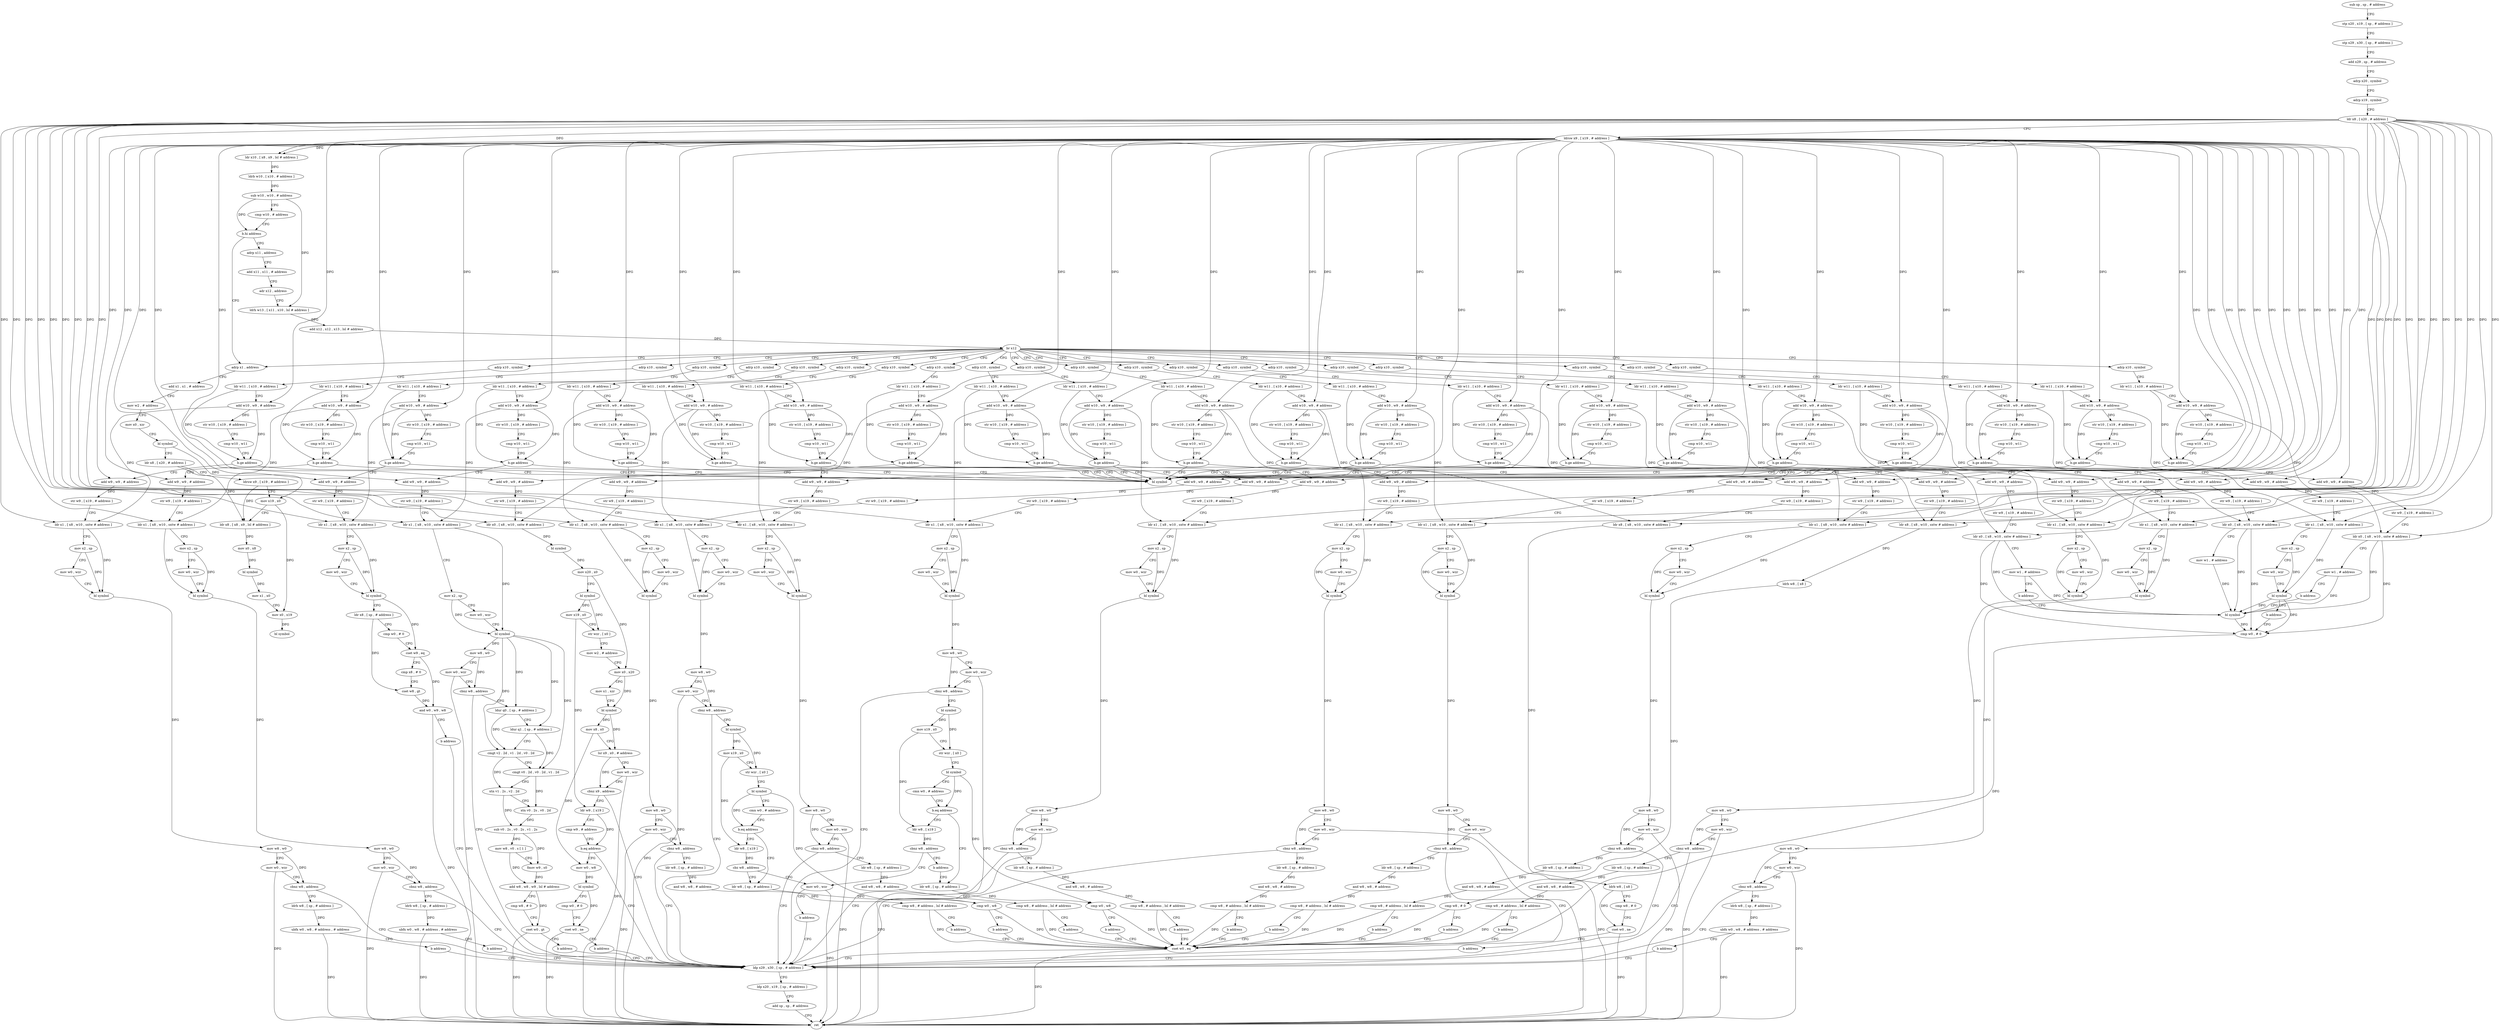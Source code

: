 digraph "func" {
"4202416" [label = "sub sp , sp , # address" ]
"4202420" [label = "stp x20 , x19 , [ sp , # address ]" ]
"4202424" [label = "stp x29 , x30 , [ sp , # address ]" ]
"4202428" [label = "add x29 , sp , # address" ]
"4202432" [label = "adrp x20 , symbol" ]
"4202436" [label = "adrp x19 , symbol" ]
"4202440" [label = "ldr x8 , [ x20 , # address ]" ]
"4202444" [label = "ldrsw x9 , [ x19 , # address ]" ]
"4202448" [label = "ldr x10 , [ x8 , x9 , lsl # address ]" ]
"4202452" [label = "ldrb w10 , [ x10 , # address ]" ]
"4202456" [label = "sub w10 , w10 , # address" ]
"4202460" [label = "cmp w10 , # address" ]
"4202464" [label = "b.hi address" ]
"4204076" [label = "adrp x1 , address" ]
"4202468" [label = "adrp x11 , address" ]
"4204080" [label = "add x1 , x1 , # address" ]
"4204084" [label = "mov w2 , # address" ]
"4204088" [label = "mov x0 , xzr" ]
"4204092" [label = "bl symbol" ]
"4204096" [label = "ldr x8 , [ x20 , # address ]" ]
"4204100" [label = "ldrsw x9 , [ x19 , # address ]" ]
"4204104" [label = "mov x19 , x0" ]
"4204108" [label = "ldr x8 , [ x8 , x9 , lsl # address ]" ]
"4204112" [label = "mov x0 , x8" ]
"4204116" [label = "bl symbol" ]
"4204120" [label = "mov x1 , x0" ]
"4204124" [label = "mov x0 , x19" ]
"4204128" [label = "bl symbol" ]
"4202472" [label = "add x11 , x11 , # address" ]
"4202476" [label = "adr x12 , address" ]
"4202480" [label = "ldrh w13 , [ x11 , x10 , lsl # address ]" ]
"4202484" [label = "add x12 , x12 , x13 , lsl # address" ]
"4202488" [label = "br x12" ]
"4202492" [label = "adrp x10 , symbol" ]
"4202568" [label = "adrp x10 , symbol" ]
"4202640" [label = "adrp x10 , symbol" ]
"4202692" [label = "adrp x10 , symbol" ]
"4202764" [label = "adrp x10 , symbol" ]
"4202860" [label = "adrp x10 , symbol" ]
"4202936" [label = "adrp x10 , symbol" ]
"4203012" [label = "adrp x10 , symbol" ]
"4203088" [label = "adrp x10 , symbol" ]
"4203164" [label = "adrp x10 , symbol" ]
"4203240" [label = "adrp x10 , symbol" ]
"4203292" [label = "adrp x10 , symbol" ]
"4203336" [label = "adrp x10 , symbol" ]
"4203432" [label = "adrp x10 , symbol" ]
"4203544" [label = "adrp x10 , symbol" ]
"4203664" [label = "adrp x10 , symbol" ]
"4203736" [label = "adrp x10 , symbol" ]
"4203780" [label = "adrp x10 , symbol" ]
"4203828" [label = "adrp x10 , symbol" ]
"4203904" [label = "adrp x10 , symbol" ]
"4203980" [label = "adrp x10 , symbol" ]
"4202496" [label = "ldr w11 , [ x10 , # address ]" ]
"4202500" [label = "add w10 , w9 , # address" ]
"4202504" [label = "str w10 , [ x19 , # address ]" ]
"4202508" [label = "cmp w10 , w11" ]
"4202512" [label = "b.ge address" ]
"4204132" [label = "bl symbol" ]
"4202516" [label = "add w9 , w9 , # address" ]
"4202572" [label = "ldr w11 , [ x10 , # address ]" ]
"4202576" [label = "add w10 , w9 , # address" ]
"4202580" [label = "str w10 , [ x19 , # address ]" ]
"4202584" [label = "cmp w10 , w11" ]
"4202588" [label = "b.ge address" ]
"4202592" [label = "add w9 , w9 , # address" ]
"4202644" [label = "ldr w11 , [ x10 , # address ]" ]
"4202648" [label = "add w10 , w9 , # address" ]
"4202652" [label = "str w10 , [ x19 , # address ]" ]
"4202656" [label = "cmp w10 , w11" ]
"4202660" [label = "b.ge address" ]
"4202664" [label = "add w9 , w9 , # address" ]
"4202696" [label = "ldr w11 , [ x10 , # address ]" ]
"4202700" [label = "add w10 , w9 , # address" ]
"4202704" [label = "str w10 , [ x19 , # address ]" ]
"4202708" [label = "cmp w10 , w11" ]
"4202712" [label = "b.ge address" ]
"4202716" [label = "add w9 , w9 , # address" ]
"4202768" [label = "ldr w11 , [ x10 , # address ]" ]
"4202772" [label = "add w10 , w9 , # address" ]
"4202776" [label = "str w10 , [ x19 , # address ]" ]
"4202780" [label = "cmp w10 , w11" ]
"4202784" [label = "b.ge address" ]
"4202788" [label = "add w9 , w9 , # address" ]
"4202864" [label = "ldr w11 , [ x10 , # address ]" ]
"4202868" [label = "add w10 , w9 , # address" ]
"4202872" [label = "str w10 , [ x19 , # address ]" ]
"4202876" [label = "cmp w10 , w11" ]
"4202880" [label = "b.ge address" ]
"4202884" [label = "add w9 , w9 , # address" ]
"4202940" [label = "ldr w11 , [ x10 , # address ]" ]
"4202944" [label = "add w10 , w9 , # address" ]
"4202948" [label = "str w10 , [ x19 , # address ]" ]
"4202952" [label = "cmp w10 , w11" ]
"4202956" [label = "b.ge address" ]
"4202960" [label = "add w9 , w9 , # address" ]
"4203016" [label = "ldr w11 , [ x10 , # address ]" ]
"4203020" [label = "add w10 , w9 , # address" ]
"4203024" [label = "str w10 , [ x19 , # address ]" ]
"4203028" [label = "cmp w10 , w11" ]
"4203032" [label = "b.ge address" ]
"4203036" [label = "add w9 , w9 , # address" ]
"4203092" [label = "ldr w11 , [ x10 , # address ]" ]
"4203096" [label = "add w10 , w9 , # address" ]
"4203100" [label = "str w10 , [ x19 , # address ]" ]
"4203104" [label = "cmp w10 , w11" ]
"4203108" [label = "b.ge address" ]
"4203112" [label = "add w9 , w9 , # address" ]
"4203168" [label = "ldr w11 , [ x10 , # address ]" ]
"4203172" [label = "add w10 , w9 , # address" ]
"4203176" [label = "str w10 , [ x19 , # address ]" ]
"4203180" [label = "cmp w10 , w11" ]
"4203184" [label = "b.ge address" ]
"4203188" [label = "add w9 , w9 , # address" ]
"4203244" [label = "ldr w11 , [ x10 , # address ]" ]
"4203248" [label = "add w10 , w9 , # address" ]
"4203252" [label = "str w10 , [ x19 , # address ]" ]
"4203256" [label = "cmp w10 , w11" ]
"4203260" [label = "b.ge address" ]
"4203264" [label = "add w9 , w9 , # address" ]
"4203296" [label = "ldr w11 , [ x10 , # address ]" ]
"4203300" [label = "add w10 , w9 , # address" ]
"4203304" [label = "str w10 , [ x19 , # address ]" ]
"4203308" [label = "cmp w10 , w11" ]
"4203312" [label = "b.ge address" ]
"4203316" [label = "add w9 , w9 , # address" ]
"4203340" [label = "ldr w11 , [ x10 , # address ]" ]
"4203344" [label = "add w10 , w9 , # address" ]
"4203348" [label = "str w10 , [ x19 , # address ]" ]
"4203352" [label = "cmp w10 , w11" ]
"4203356" [label = "b.ge address" ]
"4203360" [label = "add w9 , w9 , # address" ]
"4203436" [label = "ldr w11 , [ x10 , # address ]" ]
"4203440" [label = "add w10 , w9 , # address" ]
"4203444" [label = "str w10 , [ x19 , # address ]" ]
"4203448" [label = "cmp w10 , w11" ]
"4203452" [label = "b.ge address" ]
"4203456" [label = "add w9 , w9 , # address" ]
"4203548" [label = "ldr w11 , [ x10 , # address ]" ]
"4203552" [label = "add w10 , w9 , # address" ]
"4203556" [label = "str w10 , [ x19 , # address ]" ]
"4203560" [label = "cmp w10 , w11" ]
"4203564" [label = "b.ge address" ]
"4203568" [label = "add w9 , w9 , # address" ]
"4203668" [label = "ldr w11 , [ x10 , # address ]" ]
"4203672" [label = "add w10 , w9 , # address" ]
"4203676" [label = "str w10 , [ x19 , # address ]" ]
"4203680" [label = "cmp w10 , w11" ]
"4203684" [label = "b.ge address" ]
"4203688" [label = "add w9 , w9 , # address" ]
"4203740" [label = "ldr w11 , [ x10 , # address ]" ]
"4203744" [label = "add w10 , w9 , # address" ]
"4203748" [label = "str w10 , [ x19 , # address ]" ]
"4203752" [label = "cmp w10 , w11" ]
"4203756" [label = "b.ge address" ]
"4203760" [label = "add w9 , w9 , # address" ]
"4203784" [label = "ldr w11 , [ x10 , # address ]" ]
"4203788" [label = "add w10 , w9 , # address" ]
"4203792" [label = "str w10 , [ x19 , # address ]" ]
"4203796" [label = "cmp w10 , w11" ]
"4203800" [label = "b.ge address" ]
"4203804" [label = "add w9 , w9 , # address" ]
"4203832" [label = "ldr w11 , [ x10 , # address ]" ]
"4203836" [label = "add w10 , w9 , # address" ]
"4203840" [label = "str w10 , [ x19 , # address ]" ]
"4203844" [label = "cmp w10 , w11" ]
"4203848" [label = "b.ge address" ]
"4203852" [label = "add w9 , w9 , # address" ]
"4203908" [label = "ldr w11 , [ x10 , # address ]" ]
"4203912" [label = "add w10 , w9 , # address" ]
"4203916" [label = "str w10 , [ x19 , # address ]" ]
"4203920" [label = "cmp w10 , w11" ]
"4203924" [label = "b.ge address" ]
"4203928" [label = "add w9 , w9 , # address" ]
"4203984" [label = "ldr w11 , [ x10 , # address ]" ]
"4203988" [label = "add w10 , w9 , # address" ]
"4203992" [label = "str w10 , [ x19 , # address ]" ]
"4203996" [label = "cmp w10 , w11" ]
"4204000" [label = "b.ge address" ]
"4204004" [label = "add w9 , w9 , # address" ]
"4202520" [label = "str w9 , [ x19 , # address ]" ]
"4202524" [label = "ldr x1 , [ x8 , w10 , sxtw # address ]" ]
"4202528" [label = "mov x2 , sp" ]
"4202532" [label = "mov w0 , wzr" ]
"4202536" [label = "bl symbol" ]
"4202540" [label = "mov w8 , w0" ]
"4202544" [label = "mov w0 , wzr" ]
"4202548" [label = "cbnz w8 , address" ]
"4204032" [label = "ldp x29 , x30 , [ sp , # address ]" ]
"4202552" [label = "ldr w8 , [ sp , # address ]" ]
"4202596" [label = "str w9 , [ x19 , # address ]" ]
"4202600" [label = "ldr x1 , [ x8 , w10 , sxtw # address ]" ]
"4202604" [label = "mov x2 , sp" ]
"4202608" [label = "mov w0 , wzr" ]
"4202612" [label = "bl symbol" ]
"4202616" [label = "mov w8 , w0" ]
"4202620" [label = "mov w0 , wzr" ]
"4202624" [label = "cbnz w8 , address" ]
"4202628" [label = "ldrb w8 , [ sp , # address ]" ]
"4202668" [label = "str w9 , [ x19 , # address ]" ]
"4202672" [label = "ldr x1 , [ x8 , w10 , sxtw # address ]" ]
"4202676" [label = "mov x2 , sp" ]
"4202680" [label = "mov w0 , wzr" ]
"4202684" [label = "bl symbol" ]
"4202688" [label = "b address" ]
"4204024" [label = "cmp w0 , # 0" ]
"4202720" [label = "str w9 , [ x19 , # address ]" ]
"4202724" [label = "ldr x1 , [ x8 , w10 , sxtw # address ]" ]
"4202728" [label = "mov x2 , sp" ]
"4202732" [label = "mov w0 , wzr" ]
"4202736" [label = "bl symbol" ]
"4202740" [label = "mov w8 , w0" ]
"4202744" [label = "mov w0 , wzr" ]
"4202748" [label = "cbnz w8 , address" ]
"4202752" [label = "ldrb w8 , [ sp , # address ]" ]
"4202792" [label = "str w9 , [ x19 , # address ]" ]
"4202796" [label = "ldr x1 , [ x8 , w10 , sxtw # address ]" ]
"4202800" [label = "mov x2 , sp" ]
"4202804" [label = "mov w0 , wzr" ]
"4202808" [label = "bl symbol" ]
"4202812" [label = "mov w8 , w0" ]
"4202816" [label = "mov w0 , wzr" ]
"4202820" [label = "cbnz w8 , address" ]
"4202824" [label = "bl symbol" ]
"4202888" [label = "str w9 , [ x19 , # address ]" ]
"4202892" [label = "ldr x1 , [ x8 , w10 , sxtw # address ]" ]
"4202896" [label = "mov x2 , sp" ]
"4202900" [label = "mov w0 , wzr" ]
"4202904" [label = "bl symbol" ]
"4202908" [label = "mov w8 , w0" ]
"4202912" [label = "mov w0 , wzr" ]
"4202916" [label = "cbnz w8 , address" ]
"4202920" [label = "ldr w8 , [ sp , # address ]" ]
"4202964" [label = "str w9 , [ x19 , # address ]" ]
"4202968" [label = "ldr x1 , [ x8 , w10 , sxtw # address ]" ]
"4202972" [label = "mov x2 , sp" ]
"4202976" [label = "mov w0 , wzr" ]
"4202980" [label = "bl symbol" ]
"4202984" [label = "mov w8 , w0" ]
"4202988" [label = "mov w0 , wzr" ]
"4202992" [label = "cbnz w8 , address" ]
"4202996" [label = "ldr w8 , [ sp , # address ]" ]
"4203040" [label = "str w9 , [ x19 , # address ]" ]
"4203044" [label = "ldr x1 , [ x8 , w10 , sxtw # address ]" ]
"4203048" [label = "mov x2 , sp" ]
"4203052" [label = "mov w0 , wzr" ]
"4203056" [label = "bl symbol" ]
"4203060" [label = "mov w8 , w0" ]
"4203064" [label = "mov w0 , wzr" ]
"4203068" [label = "cbnz w8 , address" ]
"4203072" [label = "ldr w8 , [ sp , # address ]" ]
"4203116" [label = "str w9 , [ x19 , # address ]" ]
"4203120" [label = "ldr x1 , [ x8 , w10 , sxtw # address ]" ]
"4203124" [label = "mov x2 , sp" ]
"4203128" [label = "mov w0 , wzr" ]
"4203132" [label = "bl symbol" ]
"4203136" [label = "mov w8 , w0" ]
"4203140" [label = "mov w0 , wzr" ]
"4203144" [label = "cbnz w8 , address" ]
"4203148" [label = "ldr w8 , [ sp , # address ]" ]
"4203192" [label = "str w9 , [ x19 , # address ]" ]
"4203196" [label = "ldr x1 , [ x8 , w10 , sxtw # address ]" ]
"4203200" [label = "mov x2 , sp" ]
"4203204" [label = "mov w0 , wzr" ]
"4203208" [label = "bl symbol" ]
"4203212" [label = "mov w8 , w0" ]
"4203216" [label = "mov w0 , wzr" ]
"4203220" [label = "cbnz w8 , address" ]
"4203224" [label = "ldr w8 , [ sp , # address ]" ]
"4203268" [label = "str w9 , [ x19 , # address ]" ]
"4203272" [label = "ldr x8 , [ x8 , w10 , sxtw # address ]" ]
"4203276" [label = "ldrb w8 , [ x8 ]" ]
"4203280" [label = "cmp w8 , # 0" ]
"4203284" [label = "cset w0 , ne" ]
"4203288" [label = "b address" ]
"4203320" [label = "str w9 , [ x19 , # address ]" ]
"4203324" [label = "ldr x0 , [ x8 , w10 , sxtw # address ]" ]
"4203328" [label = "mov w1 , # address" ]
"4203332" [label = "b address" ]
"4204020" [label = "bl symbol" ]
"4203364" [label = "str w9 , [ x19 , # address ]" ]
"4203368" [label = "ldr x1 , [ x8 , w10 , sxtw # address ]" ]
"4203372" [label = "mov x2 , sp" ]
"4203376" [label = "mov w0 , wzr" ]
"4203380" [label = "bl symbol" ]
"4203384" [label = "mov w8 , w0" ]
"4203388" [label = "mov w0 , wzr" ]
"4203392" [label = "cbnz w8 , address" ]
"4203396" [label = "bl symbol" ]
"4203460" [label = "str w9 , [ x19 , # address ]" ]
"4203464" [label = "ldr x1 , [ x8 , w10 , sxtw # address ]" ]
"4203468" [label = "mov x2 , sp" ]
"4203472" [label = "mov w0 , wzr" ]
"4203476" [label = "bl symbol" ]
"4203480" [label = "mov w8 , w0" ]
"4203484" [label = "mov w0 , wzr" ]
"4203488" [label = "cbnz w8 , address" ]
"4203492" [label = "ldur q0 , [ sp , # address ]" ]
"4203572" [label = "str w9 , [ x19 , # address ]" ]
"4203576" [label = "ldr x0 , [ x8 , w10 , sxtw # address ]" ]
"4203580" [label = "bl symbol" ]
"4203584" [label = "mov x20 , x0" ]
"4203588" [label = "bl symbol" ]
"4203592" [label = "mov x19 , x0" ]
"4203596" [label = "str wzr , [ x0 ]" ]
"4203600" [label = "mov w2 , # address" ]
"4203604" [label = "mov x0 , x20" ]
"4203608" [label = "mov x1 , xzr" ]
"4203612" [label = "bl symbol" ]
"4203616" [label = "mov x8 , x0" ]
"4203620" [label = "lsr x9 , x0 , # address" ]
"4203624" [label = "mov w0 , wzr" ]
"4203628" [label = "cbnz x9 , address" ]
"4203632" [label = "ldr w9 , [ x19 ]" ]
"4203692" [label = "str w9 , [ x19 , # address ]" ]
"4203696" [label = "ldr x1 , [ x8 , w10 , sxtw # address ]" ]
"4203700" [label = "mov x2 , sp" ]
"4203704" [label = "mov w0 , wzr" ]
"4203708" [label = "bl symbol" ]
"4203712" [label = "mov w8 , w0" ]
"4203716" [label = "mov w0 , wzr" ]
"4203720" [label = "cbnz w8 , address" ]
"4203724" [label = "ldrb w8 , [ sp , # address ]" ]
"4203764" [label = "str w9 , [ x19 , # address ]" ]
"4203768" [label = "ldr x0 , [ x8 , w10 , sxtw # address ]" ]
"4203772" [label = "mov w1 , # address" ]
"4203776" [label = "b address" ]
"4203808" [label = "str w9 , [ x19 , # address ]" ]
"4203812" [label = "ldr x8 , [ x8 , w10 , sxtw # address ]" ]
"4203816" [label = "ldrb w8 , [ x8 ]" ]
"4203820" [label = "cmp w8 , # 0" ]
"4203824" [label = "b address" ]
"4204028" [label = "cset w0 , eq" ]
"4203856" [label = "str w9 , [ x19 , # address ]" ]
"4203860" [label = "ldr x1 , [ x8 , w10 , sxtw # address ]" ]
"4203864" [label = "mov x2 , sp" ]
"4203868" [label = "mov w0 , wzr" ]
"4203872" [label = "bl symbol" ]
"4203876" [label = "mov w8 , w0" ]
"4203880" [label = "mov w0 , wzr" ]
"4203884" [label = "cbnz w8 , address" ]
"4203888" [label = "ldr w8 , [ sp , # address ]" ]
"4203932" [label = "str w9 , [ x19 , # address ]" ]
"4203936" [label = "ldr x1 , [ x8 , w10 , sxtw # address ]" ]
"4203940" [label = "mov x2 , sp" ]
"4203944" [label = "mov w0 , wzr" ]
"4203948" [label = "bl symbol" ]
"4203952" [label = "ldr x8 , [ sp , # address ]" ]
"4203956" [label = "cmp w0 , # 0" ]
"4203960" [label = "cset w9 , eq" ]
"4203964" [label = "cmp x8 , # 0" ]
"4203968" [label = "cset w8 , gt" ]
"4203972" [label = "and w0 , w9 , w8" ]
"4203976" [label = "b address" ]
"4204008" [label = "str w9 , [ x19 , # address ]" ]
"4204012" [label = "ldr x0 , [ x8 , w10 , sxtw # address ]" ]
"4204016" [label = "mov w1 , # address" ]
"4204036" [label = "ldp x20 , x19 , [ sp , # address ]" ]
"4204040" [label = "add sp , sp , # address" ]
"4204044" [label = "ret" ]
"4202556" [label = "and w8 , w8 , # address" ]
"4202560" [label = "cmp w8 , # address , lsl # address" ]
"4202564" [label = "b address" ]
"4202632" [label = "ubfx w0 , w8 , # address , # address" ]
"4202636" [label = "b address" ]
"4202756" [label = "ubfx w0 , w8 , # address , # address" ]
"4202760" [label = "b address" ]
"4202828" [label = "mov x19 , x0" ]
"4202832" [label = "str wzr , [ x0 ]" ]
"4202836" [label = "bl symbol" ]
"4202840" [label = "cmn w0 , # address" ]
"4202844" [label = "b.eq address" ]
"4204048" [label = "ldr w8 , [ x19 ]" ]
"4202848" [label = "ldr w8 , [ sp , # address ]" ]
"4202924" [label = "and w8 , w8 , # address" ]
"4202928" [label = "cmp w8 , # address , lsl # address" ]
"4202932" [label = "b address" ]
"4203000" [label = "and w8 , w8 , # address" ]
"4203004" [label = "cmp w8 , # address , lsl # address" ]
"4203008" [label = "b address" ]
"4203076" [label = "and w8 , w8 , # address" ]
"4203080" [label = "cmp w8 , # address , lsl # address" ]
"4203084" [label = "b address" ]
"4203152" [label = "and w8 , w8 , # address" ]
"4203156" [label = "cmp w8 , # address , lsl # address" ]
"4203160" [label = "b address" ]
"4203228" [label = "and w8 , w8 , # address" ]
"4203232" [label = "cmp w8 , # address , lsl # address" ]
"4203236" [label = "b address" ]
"4203400" [label = "mov x19 , x0" ]
"4203404" [label = "str wzr , [ x0 ]" ]
"4203408" [label = "bl symbol" ]
"4203412" [label = "cmn w0 , # address" ]
"4203416" [label = "b.eq address" ]
"4204060" [label = "ldr w8 , [ x19 ]" ]
"4203420" [label = "ldr w8 , [ sp , # address ]" ]
"4203496" [label = "ldur q1 , [ sp , # address ]" ]
"4203500" [label = "cmgt v2 . 2d , v1 . 2d , v0 . 2d" ]
"4203504" [label = "cmgt v0 . 2d , v0 . 2d , v1 . 2d" ]
"4203508" [label = "xtn v1 . 2s , v2 . 2d" ]
"4203512" [label = "xtn v0 . 2s , v0 . 2d" ]
"4203516" [label = "sub v0 . 2s , v0 . 2s , v1 . 2s" ]
"4203520" [label = "mov w8 , v0 . s [ 1 ]" ]
"4203524" [label = "fmov w9 , s0" ]
"4203528" [label = "add w8 , w8 , w9 , lsl # address" ]
"4203532" [label = "cmp w8 , # 0" ]
"4203536" [label = "cset w0 , gt" ]
"4203540" [label = "b address" ]
"4203636" [label = "cmp w9 , # address" ]
"4203640" [label = "b.eq address" ]
"4203644" [label = "mov w0 , w8" ]
"4203728" [label = "ubfx w0 , w8 , # address , # address" ]
"4203732" [label = "b address" ]
"4203892" [label = "and w8 , w8 , # address" ]
"4203896" [label = "cmp w8 , # address , lsl # address" ]
"4203900" [label = "b address" ]
"4204052" [label = "cbnz w8 , address" ]
"4204068" [label = "mov w0 , wzr" ]
"4204056" [label = "b address" ]
"4202852" [label = "cmp w0 , w8" ]
"4202856" [label = "b address" ]
"4204064" [label = "cbz w8 , address" ]
"4203424" [label = "cmp w0 , w8" ]
"4203428" [label = "b address" ]
"4203648" [label = "bl symbol" ]
"4203652" [label = "cmp w0 , # 0" ]
"4203656" [label = "cset w0 , ne" ]
"4203660" [label = "b address" ]
"4204072" [label = "b address" ]
"4202416" -> "4202420" [ label = "CFG" ]
"4202420" -> "4202424" [ label = "CFG" ]
"4202424" -> "4202428" [ label = "CFG" ]
"4202428" -> "4202432" [ label = "CFG" ]
"4202432" -> "4202436" [ label = "CFG" ]
"4202436" -> "4202440" [ label = "CFG" ]
"4202440" -> "4202444" [ label = "CFG" ]
"4202440" -> "4202448" [ label = "DFG" ]
"4202440" -> "4202524" [ label = "DFG" ]
"4202440" -> "4202600" [ label = "DFG" ]
"4202440" -> "4202672" [ label = "DFG" ]
"4202440" -> "4202724" [ label = "DFG" ]
"4202440" -> "4202796" [ label = "DFG" ]
"4202440" -> "4202892" [ label = "DFG" ]
"4202440" -> "4202968" [ label = "DFG" ]
"4202440" -> "4203044" [ label = "DFG" ]
"4202440" -> "4203120" [ label = "DFG" ]
"4202440" -> "4203196" [ label = "DFG" ]
"4202440" -> "4203272" [ label = "DFG" ]
"4202440" -> "4203324" [ label = "DFG" ]
"4202440" -> "4203368" [ label = "DFG" ]
"4202440" -> "4203464" [ label = "DFG" ]
"4202440" -> "4203576" [ label = "DFG" ]
"4202440" -> "4203696" [ label = "DFG" ]
"4202440" -> "4203768" [ label = "DFG" ]
"4202440" -> "4203812" [ label = "DFG" ]
"4202440" -> "4203860" [ label = "DFG" ]
"4202440" -> "4203936" [ label = "DFG" ]
"4202440" -> "4204012" [ label = "DFG" ]
"4202444" -> "4202448" [ label = "DFG" ]
"4202444" -> "4202500" [ label = "DFG" ]
"4202444" -> "4202576" [ label = "DFG" ]
"4202444" -> "4202648" [ label = "DFG" ]
"4202444" -> "4202700" [ label = "DFG" ]
"4202444" -> "4202772" [ label = "DFG" ]
"4202444" -> "4202868" [ label = "DFG" ]
"4202444" -> "4202944" [ label = "DFG" ]
"4202444" -> "4203020" [ label = "DFG" ]
"4202444" -> "4203096" [ label = "DFG" ]
"4202444" -> "4203172" [ label = "DFG" ]
"4202444" -> "4203248" [ label = "DFG" ]
"4202444" -> "4203300" [ label = "DFG" ]
"4202444" -> "4203344" [ label = "DFG" ]
"4202444" -> "4203440" [ label = "DFG" ]
"4202444" -> "4203552" [ label = "DFG" ]
"4202444" -> "4203672" [ label = "DFG" ]
"4202444" -> "4203744" [ label = "DFG" ]
"4202444" -> "4203788" [ label = "DFG" ]
"4202444" -> "4203836" [ label = "DFG" ]
"4202444" -> "4203912" [ label = "DFG" ]
"4202444" -> "4203988" [ label = "DFG" ]
"4202444" -> "4202516" [ label = "DFG" ]
"4202444" -> "4202592" [ label = "DFG" ]
"4202444" -> "4202664" [ label = "DFG" ]
"4202444" -> "4202716" [ label = "DFG" ]
"4202444" -> "4202788" [ label = "DFG" ]
"4202444" -> "4202884" [ label = "DFG" ]
"4202444" -> "4202960" [ label = "DFG" ]
"4202444" -> "4203036" [ label = "DFG" ]
"4202444" -> "4203112" [ label = "DFG" ]
"4202444" -> "4203188" [ label = "DFG" ]
"4202444" -> "4203264" [ label = "DFG" ]
"4202444" -> "4203316" [ label = "DFG" ]
"4202444" -> "4203360" [ label = "DFG" ]
"4202444" -> "4203456" [ label = "DFG" ]
"4202444" -> "4203568" [ label = "DFG" ]
"4202444" -> "4203688" [ label = "DFG" ]
"4202444" -> "4203760" [ label = "DFG" ]
"4202444" -> "4203804" [ label = "DFG" ]
"4202444" -> "4203852" [ label = "DFG" ]
"4202444" -> "4203928" [ label = "DFG" ]
"4202444" -> "4204004" [ label = "DFG" ]
"4202448" -> "4202452" [ label = "DFG" ]
"4202452" -> "4202456" [ label = "DFG" ]
"4202456" -> "4202460" [ label = "CFG" ]
"4202456" -> "4202464" [ label = "DFG" ]
"4202456" -> "4202480" [ label = "DFG" ]
"4202460" -> "4202464" [ label = "CFG" ]
"4202464" -> "4204076" [ label = "CFG" ]
"4202464" -> "4202468" [ label = "CFG" ]
"4204076" -> "4204080" [ label = "CFG" ]
"4202468" -> "4202472" [ label = "CFG" ]
"4204080" -> "4204084" [ label = "CFG" ]
"4204084" -> "4204088" [ label = "CFG" ]
"4204088" -> "4204092" [ label = "CFG" ]
"4204092" -> "4204096" [ label = "CFG" ]
"4204092" -> "4204104" [ label = "DFG" ]
"4204096" -> "4204100" [ label = "CFG" ]
"4204096" -> "4204108" [ label = "DFG" ]
"4204100" -> "4204104" [ label = "CFG" ]
"4204100" -> "4204108" [ label = "DFG" ]
"4204104" -> "4204108" [ label = "CFG" ]
"4204104" -> "4204124" [ label = "DFG" ]
"4204108" -> "4204112" [ label = "DFG" ]
"4204112" -> "4204116" [ label = "DFG" ]
"4204116" -> "4204120" [ label = "DFG" ]
"4204120" -> "4204124" [ label = "CFG" ]
"4204124" -> "4204128" [ label = "DFG" ]
"4202472" -> "4202476" [ label = "CFG" ]
"4202476" -> "4202480" [ label = "CFG" ]
"4202480" -> "4202484" [ label = "DFG" ]
"4202484" -> "4202488" [ label = "DFG" ]
"4202488" -> "4202492" [ label = "CFG" ]
"4202488" -> "4202568" [ label = "CFG" ]
"4202488" -> "4202640" [ label = "CFG" ]
"4202488" -> "4202692" [ label = "CFG" ]
"4202488" -> "4202764" [ label = "CFG" ]
"4202488" -> "4202860" [ label = "CFG" ]
"4202488" -> "4202936" [ label = "CFG" ]
"4202488" -> "4203012" [ label = "CFG" ]
"4202488" -> "4203088" [ label = "CFG" ]
"4202488" -> "4203164" [ label = "CFG" ]
"4202488" -> "4203240" [ label = "CFG" ]
"4202488" -> "4203292" [ label = "CFG" ]
"4202488" -> "4203336" [ label = "CFG" ]
"4202488" -> "4203432" [ label = "CFG" ]
"4202488" -> "4203544" [ label = "CFG" ]
"4202488" -> "4203664" [ label = "CFG" ]
"4202488" -> "4203736" [ label = "CFG" ]
"4202488" -> "4203780" [ label = "CFG" ]
"4202488" -> "4203828" [ label = "CFG" ]
"4202488" -> "4203904" [ label = "CFG" ]
"4202488" -> "4203980" [ label = "CFG" ]
"4202488" -> "4204076" [ label = "CFG" ]
"4202492" -> "4202496" [ label = "CFG" ]
"4202568" -> "4202572" [ label = "CFG" ]
"4202640" -> "4202644" [ label = "CFG" ]
"4202692" -> "4202696" [ label = "CFG" ]
"4202764" -> "4202768" [ label = "CFG" ]
"4202860" -> "4202864" [ label = "CFG" ]
"4202936" -> "4202940" [ label = "CFG" ]
"4203012" -> "4203016" [ label = "CFG" ]
"4203088" -> "4203092" [ label = "CFG" ]
"4203164" -> "4203168" [ label = "CFG" ]
"4203240" -> "4203244" [ label = "CFG" ]
"4203292" -> "4203296" [ label = "CFG" ]
"4203336" -> "4203340" [ label = "CFG" ]
"4203432" -> "4203436" [ label = "CFG" ]
"4203544" -> "4203548" [ label = "CFG" ]
"4203664" -> "4203668" [ label = "CFG" ]
"4203736" -> "4203740" [ label = "CFG" ]
"4203780" -> "4203784" [ label = "CFG" ]
"4203828" -> "4203832" [ label = "CFG" ]
"4203904" -> "4203908" [ label = "CFG" ]
"4203980" -> "4203984" [ label = "CFG" ]
"4202496" -> "4202500" [ label = "CFG" ]
"4202496" -> "4202512" [ label = "DFG" ]
"4202500" -> "4202504" [ label = "DFG" ]
"4202500" -> "4202512" [ label = "DFG" ]
"4202500" -> "4202524" [ label = "DFG" ]
"4202504" -> "4202508" [ label = "CFG" ]
"4202508" -> "4202512" [ label = "CFG" ]
"4202512" -> "4204132" [ label = "CFG" ]
"4202512" -> "4202516" [ label = "CFG" ]
"4202516" -> "4202520" [ label = "DFG" ]
"4202572" -> "4202576" [ label = "CFG" ]
"4202572" -> "4202588" [ label = "DFG" ]
"4202576" -> "4202580" [ label = "DFG" ]
"4202576" -> "4202588" [ label = "DFG" ]
"4202576" -> "4202600" [ label = "DFG" ]
"4202580" -> "4202584" [ label = "CFG" ]
"4202584" -> "4202588" [ label = "CFG" ]
"4202588" -> "4204132" [ label = "CFG" ]
"4202588" -> "4202592" [ label = "CFG" ]
"4202592" -> "4202596" [ label = "DFG" ]
"4202644" -> "4202648" [ label = "CFG" ]
"4202644" -> "4202660" [ label = "DFG" ]
"4202648" -> "4202652" [ label = "DFG" ]
"4202648" -> "4202660" [ label = "DFG" ]
"4202648" -> "4202672" [ label = "DFG" ]
"4202652" -> "4202656" [ label = "CFG" ]
"4202656" -> "4202660" [ label = "CFG" ]
"4202660" -> "4204132" [ label = "CFG" ]
"4202660" -> "4202664" [ label = "CFG" ]
"4202664" -> "4202668" [ label = "DFG" ]
"4202696" -> "4202700" [ label = "CFG" ]
"4202696" -> "4202712" [ label = "DFG" ]
"4202700" -> "4202704" [ label = "DFG" ]
"4202700" -> "4202712" [ label = "DFG" ]
"4202700" -> "4202724" [ label = "DFG" ]
"4202704" -> "4202708" [ label = "CFG" ]
"4202708" -> "4202712" [ label = "CFG" ]
"4202712" -> "4204132" [ label = "CFG" ]
"4202712" -> "4202716" [ label = "CFG" ]
"4202716" -> "4202720" [ label = "DFG" ]
"4202768" -> "4202772" [ label = "CFG" ]
"4202768" -> "4202784" [ label = "DFG" ]
"4202772" -> "4202776" [ label = "DFG" ]
"4202772" -> "4202784" [ label = "DFG" ]
"4202772" -> "4202796" [ label = "DFG" ]
"4202776" -> "4202780" [ label = "CFG" ]
"4202780" -> "4202784" [ label = "CFG" ]
"4202784" -> "4204132" [ label = "CFG" ]
"4202784" -> "4202788" [ label = "CFG" ]
"4202788" -> "4202792" [ label = "DFG" ]
"4202864" -> "4202868" [ label = "CFG" ]
"4202864" -> "4202880" [ label = "DFG" ]
"4202868" -> "4202872" [ label = "DFG" ]
"4202868" -> "4202880" [ label = "DFG" ]
"4202868" -> "4202892" [ label = "DFG" ]
"4202872" -> "4202876" [ label = "CFG" ]
"4202876" -> "4202880" [ label = "CFG" ]
"4202880" -> "4204132" [ label = "CFG" ]
"4202880" -> "4202884" [ label = "CFG" ]
"4202884" -> "4202888" [ label = "DFG" ]
"4202940" -> "4202944" [ label = "CFG" ]
"4202940" -> "4202956" [ label = "DFG" ]
"4202944" -> "4202948" [ label = "DFG" ]
"4202944" -> "4202956" [ label = "DFG" ]
"4202944" -> "4202968" [ label = "DFG" ]
"4202948" -> "4202952" [ label = "CFG" ]
"4202952" -> "4202956" [ label = "CFG" ]
"4202956" -> "4204132" [ label = "CFG" ]
"4202956" -> "4202960" [ label = "CFG" ]
"4202960" -> "4202964" [ label = "DFG" ]
"4203016" -> "4203020" [ label = "CFG" ]
"4203016" -> "4203032" [ label = "DFG" ]
"4203020" -> "4203024" [ label = "DFG" ]
"4203020" -> "4203032" [ label = "DFG" ]
"4203020" -> "4203044" [ label = "DFG" ]
"4203024" -> "4203028" [ label = "CFG" ]
"4203028" -> "4203032" [ label = "CFG" ]
"4203032" -> "4204132" [ label = "CFG" ]
"4203032" -> "4203036" [ label = "CFG" ]
"4203036" -> "4203040" [ label = "DFG" ]
"4203092" -> "4203096" [ label = "CFG" ]
"4203092" -> "4203108" [ label = "DFG" ]
"4203096" -> "4203100" [ label = "DFG" ]
"4203096" -> "4203108" [ label = "DFG" ]
"4203096" -> "4203120" [ label = "DFG" ]
"4203100" -> "4203104" [ label = "CFG" ]
"4203104" -> "4203108" [ label = "CFG" ]
"4203108" -> "4204132" [ label = "CFG" ]
"4203108" -> "4203112" [ label = "CFG" ]
"4203112" -> "4203116" [ label = "DFG" ]
"4203168" -> "4203172" [ label = "CFG" ]
"4203168" -> "4203184" [ label = "DFG" ]
"4203172" -> "4203176" [ label = "DFG" ]
"4203172" -> "4203184" [ label = "DFG" ]
"4203172" -> "4203196" [ label = "DFG" ]
"4203176" -> "4203180" [ label = "CFG" ]
"4203180" -> "4203184" [ label = "CFG" ]
"4203184" -> "4204132" [ label = "CFG" ]
"4203184" -> "4203188" [ label = "CFG" ]
"4203188" -> "4203192" [ label = "DFG" ]
"4203244" -> "4203248" [ label = "CFG" ]
"4203244" -> "4203260" [ label = "DFG" ]
"4203248" -> "4203252" [ label = "DFG" ]
"4203248" -> "4203260" [ label = "DFG" ]
"4203248" -> "4203272" [ label = "DFG" ]
"4203252" -> "4203256" [ label = "CFG" ]
"4203256" -> "4203260" [ label = "CFG" ]
"4203260" -> "4204132" [ label = "CFG" ]
"4203260" -> "4203264" [ label = "CFG" ]
"4203264" -> "4203268" [ label = "DFG" ]
"4203296" -> "4203300" [ label = "CFG" ]
"4203296" -> "4203312" [ label = "DFG" ]
"4203300" -> "4203304" [ label = "DFG" ]
"4203300" -> "4203312" [ label = "DFG" ]
"4203300" -> "4203324" [ label = "DFG" ]
"4203304" -> "4203308" [ label = "CFG" ]
"4203308" -> "4203312" [ label = "CFG" ]
"4203312" -> "4204132" [ label = "CFG" ]
"4203312" -> "4203316" [ label = "CFG" ]
"4203316" -> "4203320" [ label = "DFG" ]
"4203340" -> "4203344" [ label = "CFG" ]
"4203340" -> "4203356" [ label = "DFG" ]
"4203344" -> "4203348" [ label = "DFG" ]
"4203344" -> "4203356" [ label = "DFG" ]
"4203344" -> "4203368" [ label = "DFG" ]
"4203348" -> "4203352" [ label = "CFG" ]
"4203352" -> "4203356" [ label = "CFG" ]
"4203356" -> "4204132" [ label = "CFG" ]
"4203356" -> "4203360" [ label = "CFG" ]
"4203360" -> "4203364" [ label = "DFG" ]
"4203436" -> "4203440" [ label = "CFG" ]
"4203436" -> "4203452" [ label = "DFG" ]
"4203440" -> "4203444" [ label = "DFG" ]
"4203440" -> "4203452" [ label = "DFG" ]
"4203440" -> "4203464" [ label = "DFG" ]
"4203444" -> "4203448" [ label = "CFG" ]
"4203448" -> "4203452" [ label = "CFG" ]
"4203452" -> "4204132" [ label = "CFG" ]
"4203452" -> "4203456" [ label = "CFG" ]
"4203456" -> "4203460" [ label = "DFG" ]
"4203548" -> "4203552" [ label = "CFG" ]
"4203548" -> "4203564" [ label = "DFG" ]
"4203552" -> "4203556" [ label = "DFG" ]
"4203552" -> "4203564" [ label = "DFG" ]
"4203552" -> "4203576" [ label = "DFG" ]
"4203556" -> "4203560" [ label = "CFG" ]
"4203560" -> "4203564" [ label = "CFG" ]
"4203564" -> "4204132" [ label = "CFG" ]
"4203564" -> "4203568" [ label = "CFG" ]
"4203568" -> "4203572" [ label = "DFG" ]
"4203668" -> "4203672" [ label = "CFG" ]
"4203668" -> "4203684" [ label = "DFG" ]
"4203672" -> "4203676" [ label = "DFG" ]
"4203672" -> "4203684" [ label = "DFG" ]
"4203672" -> "4203696" [ label = "DFG" ]
"4203676" -> "4203680" [ label = "CFG" ]
"4203680" -> "4203684" [ label = "CFG" ]
"4203684" -> "4204132" [ label = "CFG" ]
"4203684" -> "4203688" [ label = "CFG" ]
"4203688" -> "4203692" [ label = "DFG" ]
"4203740" -> "4203744" [ label = "CFG" ]
"4203740" -> "4203756" [ label = "DFG" ]
"4203744" -> "4203748" [ label = "DFG" ]
"4203744" -> "4203756" [ label = "DFG" ]
"4203744" -> "4203768" [ label = "DFG" ]
"4203748" -> "4203752" [ label = "CFG" ]
"4203752" -> "4203756" [ label = "CFG" ]
"4203756" -> "4204132" [ label = "CFG" ]
"4203756" -> "4203760" [ label = "CFG" ]
"4203760" -> "4203764" [ label = "DFG" ]
"4203784" -> "4203788" [ label = "CFG" ]
"4203784" -> "4203800" [ label = "DFG" ]
"4203788" -> "4203792" [ label = "DFG" ]
"4203788" -> "4203800" [ label = "DFG" ]
"4203788" -> "4203812" [ label = "DFG" ]
"4203792" -> "4203796" [ label = "CFG" ]
"4203796" -> "4203800" [ label = "CFG" ]
"4203800" -> "4204132" [ label = "CFG" ]
"4203800" -> "4203804" [ label = "CFG" ]
"4203804" -> "4203808" [ label = "DFG" ]
"4203832" -> "4203836" [ label = "CFG" ]
"4203832" -> "4203848" [ label = "DFG" ]
"4203836" -> "4203840" [ label = "DFG" ]
"4203836" -> "4203848" [ label = "DFG" ]
"4203836" -> "4203860" [ label = "DFG" ]
"4203840" -> "4203844" [ label = "CFG" ]
"4203844" -> "4203848" [ label = "CFG" ]
"4203848" -> "4204132" [ label = "CFG" ]
"4203848" -> "4203852" [ label = "CFG" ]
"4203852" -> "4203856" [ label = "DFG" ]
"4203908" -> "4203912" [ label = "CFG" ]
"4203908" -> "4203924" [ label = "DFG" ]
"4203912" -> "4203916" [ label = "DFG" ]
"4203912" -> "4203924" [ label = "DFG" ]
"4203912" -> "4203936" [ label = "DFG" ]
"4203916" -> "4203920" [ label = "CFG" ]
"4203920" -> "4203924" [ label = "CFG" ]
"4203924" -> "4204132" [ label = "CFG" ]
"4203924" -> "4203928" [ label = "CFG" ]
"4203928" -> "4203932" [ label = "DFG" ]
"4203984" -> "4203988" [ label = "CFG" ]
"4203984" -> "4204000" [ label = "DFG" ]
"4203988" -> "4203992" [ label = "DFG" ]
"4203988" -> "4204000" [ label = "DFG" ]
"4203988" -> "4204012" [ label = "DFG" ]
"4203992" -> "4203996" [ label = "CFG" ]
"4203996" -> "4204000" [ label = "CFG" ]
"4204000" -> "4204132" [ label = "CFG" ]
"4204000" -> "4204004" [ label = "CFG" ]
"4204004" -> "4204008" [ label = "DFG" ]
"4202520" -> "4202524" [ label = "CFG" ]
"4202524" -> "4202528" [ label = "CFG" ]
"4202524" -> "4202536" [ label = "DFG" ]
"4202528" -> "4202532" [ label = "CFG" ]
"4202528" -> "4202536" [ label = "DFG" ]
"4202532" -> "4202536" [ label = "CFG" ]
"4202536" -> "4202540" [ label = "DFG" ]
"4202540" -> "4202544" [ label = "CFG" ]
"4202540" -> "4202548" [ label = "DFG" ]
"4202544" -> "4202548" [ label = "CFG" ]
"4202544" -> "4204044" [ label = "DFG" ]
"4202548" -> "4204032" [ label = "CFG" ]
"4202548" -> "4202552" [ label = "CFG" ]
"4204032" -> "4204036" [ label = "CFG" ]
"4202552" -> "4202556" [ label = "DFG" ]
"4202596" -> "4202600" [ label = "CFG" ]
"4202600" -> "4202604" [ label = "CFG" ]
"4202600" -> "4202612" [ label = "DFG" ]
"4202604" -> "4202608" [ label = "CFG" ]
"4202604" -> "4202612" [ label = "DFG" ]
"4202608" -> "4202612" [ label = "CFG" ]
"4202612" -> "4202616" [ label = "DFG" ]
"4202616" -> "4202620" [ label = "CFG" ]
"4202616" -> "4202624" [ label = "DFG" ]
"4202620" -> "4202624" [ label = "CFG" ]
"4202620" -> "4204044" [ label = "DFG" ]
"4202624" -> "4204032" [ label = "CFG" ]
"4202624" -> "4202628" [ label = "CFG" ]
"4202628" -> "4202632" [ label = "DFG" ]
"4202668" -> "4202672" [ label = "CFG" ]
"4202672" -> "4202676" [ label = "CFG" ]
"4202672" -> "4202684" [ label = "DFG" ]
"4202676" -> "4202680" [ label = "CFG" ]
"4202676" -> "4202684" [ label = "DFG" ]
"4202680" -> "4202684" [ label = "CFG" ]
"4202684" -> "4202688" [ label = "CFG" ]
"4202684" -> "4204024" [ label = "DFG" ]
"4202684" -> "4204020" [ label = "DFG" ]
"4202688" -> "4204024" [ label = "CFG" ]
"4204024" -> "4204028" [ label = "DFG" ]
"4202720" -> "4202724" [ label = "CFG" ]
"4202724" -> "4202728" [ label = "CFG" ]
"4202724" -> "4202736" [ label = "DFG" ]
"4202728" -> "4202732" [ label = "CFG" ]
"4202728" -> "4202736" [ label = "DFG" ]
"4202732" -> "4202736" [ label = "CFG" ]
"4202736" -> "4202740" [ label = "DFG" ]
"4202740" -> "4202744" [ label = "CFG" ]
"4202740" -> "4202748" [ label = "DFG" ]
"4202744" -> "4202748" [ label = "CFG" ]
"4202744" -> "4204044" [ label = "DFG" ]
"4202748" -> "4204032" [ label = "CFG" ]
"4202748" -> "4202752" [ label = "CFG" ]
"4202752" -> "4202756" [ label = "DFG" ]
"4202792" -> "4202796" [ label = "CFG" ]
"4202796" -> "4202800" [ label = "CFG" ]
"4202796" -> "4202808" [ label = "DFG" ]
"4202800" -> "4202804" [ label = "CFG" ]
"4202800" -> "4202808" [ label = "DFG" ]
"4202804" -> "4202808" [ label = "CFG" ]
"4202808" -> "4202812" [ label = "DFG" ]
"4202812" -> "4202816" [ label = "CFG" ]
"4202812" -> "4202820" [ label = "DFG" ]
"4202816" -> "4202820" [ label = "CFG" ]
"4202816" -> "4204044" [ label = "DFG" ]
"4202820" -> "4204032" [ label = "CFG" ]
"4202820" -> "4202824" [ label = "CFG" ]
"4202824" -> "4202828" [ label = "DFG" ]
"4202824" -> "4202832" [ label = "DFG" ]
"4202888" -> "4202892" [ label = "CFG" ]
"4202892" -> "4202896" [ label = "CFG" ]
"4202892" -> "4202904" [ label = "DFG" ]
"4202896" -> "4202900" [ label = "CFG" ]
"4202896" -> "4202904" [ label = "DFG" ]
"4202900" -> "4202904" [ label = "CFG" ]
"4202904" -> "4202908" [ label = "DFG" ]
"4202908" -> "4202912" [ label = "CFG" ]
"4202908" -> "4202916" [ label = "DFG" ]
"4202912" -> "4202916" [ label = "CFG" ]
"4202912" -> "4204044" [ label = "DFG" ]
"4202916" -> "4204032" [ label = "CFG" ]
"4202916" -> "4202920" [ label = "CFG" ]
"4202920" -> "4202924" [ label = "DFG" ]
"4202964" -> "4202968" [ label = "CFG" ]
"4202968" -> "4202972" [ label = "CFG" ]
"4202968" -> "4202980" [ label = "DFG" ]
"4202972" -> "4202976" [ label = "CFG" ]
"4202972" -> "4202980" [ label = "DFG" ]
"4202976" -> "4202980" [ label = "CFG" ]
"4202980" -> "4202984" [ label = "DFG" ]
"4202984" -> "4202988" [ label = "CFG" ]
"4202984" -> "4202992" [ label = "DFG" ]
"4202988" -> "4202992" [ label = "CFG" ]
"4202988" -> "4204044" [ label = "DFG" ]
"4202992" -> "4204032" [ label = "CFG" ]
"4202992" -> "4202996" [ label = "CFG" ]
"4202996" -> "4203000" [ label = "DFG" ]
"4203040" -> "4203044" [ label = "CFG" ]
"4203044" -> "4203048" [ label = "CFG" ]
"4203044" -> "4203056" [ label = "DFG" ]
"4203048" -> "4203052" [ label = "CFG" ]
"4203048" -> "4203056" [ label = "DFG" ]
"4203052" -> "4203056" [ label = "CFG" ]
"4203056" -> "4203060" [ label = "DFG" ]
"4203060" -> "4203064" [ label = "CFG" ]
"4203060" -> "4203068" [ label = "DFG" ]
"4203064" -> "4203068" [ label = "CFG" ]
"4203064" -> "4204044" [ label = "DFG" ]
"4203068" -> "4204032" [ label = "CFG" ]
"4203068" -> "4203072" [ label = "CFG" ]
"4203072" -> "4203076" [ label = "DFG" ]
"4203116" -> "4203120" [ label = "CFG" ]
"4203120" -> "4203124" [ label = "CFG" ]
"4203120" -> "4203132" [ label = "DFG" ]
"4203124" -> "4203128" [ label = "CFG" ]
"4203124" -> "4203132" [ label = "DFG" ]
"4203128" -> "4203132" [ label = "CFG" ]
"4203132" -> "4203136" [ label = "DFG" ]
"4203136" -> "4203140" [ label = "CFG" ]
"4203136" -> "4203144" [ label = "DFG" ]
"4203140" -> "4203144" [ label = "CFG" ]
"4203140" -> "4204044" [ label = "DFG" ]
"4203144" -> "4204032" [ label = "CFG" ]
"4203144" -> "4203148" [ label = "CFG" ]
"4203148" -> "4203152" [ label = "DFG" ]
"4203192" -> "4203196" [ label = "CFG" ]
"4203196" -> "4203200" [ label = "CFG" ]
"4203196" -> "4203208" [ label = "DFG" ]
"4203200" -> "4203204" [ label = "CFG" ]
"4203200" -> "4203208" [ label = "DFG" ]
"4203204" -> "4203208" [ label = "CFG" ]
"4203208" -> "4203212" [ label = "DFG" ]
"4203212" -> "4203216" [ label = "CFG" ]
"4203212" -> "4203220" [ label = "DFG" ]
"4203216" -> "4203220" [ label = "CFG" ]
"4203216" -> "4204044" [ label = "DFG" ]
"4203220" -> "4204032" [ label = "CFG" ]
"4203220" -> "4203224" [ label = "CFG" ]
"4203224" -> "4203228" [ label = "DFG" ]
"4203268" -> "4203272" [ label = "CFG" ]
"4203272" -> "4203276" [ label = "DFG" ]
"4203276" -> "4203280" [ label = "CFG" ]
"4203276" -> "4203284" [ label = "DFG" ]
"4203280" -> "4203284" [ label = "CFG" ]
"4203284" -> "4203288" [ label = "CFG" ]
"4203284" -> "4204044" [ label = "DFG" ]
"4203288" -> "4204032" [ label = "CFG" ]
"4203320" -> "4203324" [ label = "CFG" ]
"4203324" -> "4203328" [ label = "CFG" ]
"4203324" -> "4204024" [ label = "DFG" ]
"4203324" -> "4204020" [ label = "DFG" ]
"4203328" -> "4203332" [ label = "CFG" ]
"4203328" -> "4204020" [ label = "DFG" ]
"4203332" -> "4204020" [ label = "CFG" ]
"4204020" -> "4204024" [ label = "DFG" ]
"4203364" -> "4203368" [ label = "CFG" ]
"4203368" -> "4203372" [ label = "CFG" ]
"4203368" -> "4203380" [ label = "DFG" ]
"4203372" -> "4203376" [ label = "CFG" ]
"4203372" -> "4203380" [ label = "DFG" ]
"4203376" -> "4203380" [ label = "CFG" ]
"4203380" -> "4203384" [ label = "DFG" ]
"4203384" -> "4203388" [ label = "CFG" ]
"4203384" -> "4203392" [ label = "DFG" ]
"4203388" -> "4203392" [ label = "CFG" ]
"4203388" -> "4204044" [ label = "DFG" ]
"4203392" -> "4204032" [ label = "CFG" ]
"4203392" -> "4203396" [ label = "CFG" ]
"4203396" -> "4203400" [ label = "DFG" ]
"4203396" -> "4203404" [ label = "DFG" ]
"4203460" -> "4203464" [ label = "CFG" ]
"4203464" -> "4203468" [ label = "CFG" ]
"4203464" -> "4203476" [ label = "DFG" ]
"4203468" -> "4203472" [ label = "CFG" ]
"4203468" -> "4203476" [ label = "DFG" ]
"4203472" -> "4203476" [ label = "CFG" ]
"4203476" -> "4203480" [ label = "DFG" ]
"4203476" -> "4203492" [ label = "DFG" ]
"4203476" -> "4203500" [ label = "DFG" ]
"4203476" -> "4203504" [ label = "DFG" ]
"4203476" -> "4203496" [ label = "DFG" ]
"4203480" -> "4203484" [ label = "CFG" ]
"4203480" -> "4203488" [ label = "DFG" ]
"4203484" -> "4203488" [ label = "CFG" ]
"4203484" -> "4204044" [ label = "DFG" ]
"4203488" -> "4204032" [ label = "CFG" ]
"4203488" -> "4203492" [ label = "CFG" ]
"4203492" -> "4203496" [ label = "CFG" ]
"4203492" -> "4203500" [ label = "DFG" ]
"4203572" -> "4203576" [ label = "CFG" ]
"4203576" -> "4203580" [ label = "DFG" ]
"4203580" -> "4203584" [ label = "DFG" ]
"4203584" -> "4203588" [ label = "CFG" ]
"4203584" -> "4203604" [ label = "DFG" ]
"4203588" -> "4203592" [ label = "DFG" ]
"4203588" -> "4203596" [ label = "DFG" ]
"4203592" -> "4203596" [ label = "CFG" ]
"4203592" -> "4203632" [ label = "DFG" ]
"4203596" -> "4203600" [ label = "CFG" ]
"4203600" -> "4203604" [ label = "CFG" ]
"4203604" -> "4203608" [ label = "CFG" ]
"4203604" -> "4203612" [ label = "DFG" ]
"4203608" -> "4203612" [ label = "CFG" ]
"4203612" -> "4203616" [ label = "DFG" ]
"4203612" -> "4203620" [ label = "DFG" ]
"4203616" -> "4203620" [ label = "CFG" ]
"4203616" -> "4203644" [ label = "DFG" ]
"4203620" -> "4203624" [ label = "CFG" ]
"4203620" -> "4203628" [ label = "DFG" ]
"4203624" -> "4203628" [ label = "CFG" ]
"4203624" -> "4204044" [ label = "DFG" ]
"4203628" -> "4204032" [ label = "CFG" ]
"4203628" -> "4203632" [ label = "CFG" ]
"4203632" -> "4203636" [ label = "CFG" ]
"4203632" -> "4203640" [ label = "DFG" ]
"4203692" -> "4203696" [ label = "CFG" ]
"4203696" -> "4203700" [ label = "CFG" ]
"4203696" -> "4203708" [ label = "DFG" ]
"4203700" -> "4203704" [ label = "CFG" ]
"4203700" -> "4203708" [ label = "DFG" ]
"4203704" -> "4203708" [ label = "CFG" ]
"4203708" -> "4203712" [ label = "DFG" ]
"4203712" -> "4203716" [ label = "CFG" ]
"4203712" -> "4203720" [ label = "DFG" ]
"4203716" -> "4203720" [ label = "CFG" ]
"4203716" -> "4204044" [ label = "DFG" ]
"4203720" -> "4204032" [ label = "CFG" ]
"4203720" -> "4203724" [ label = "CFG" ]
"4203724" -> "4203728" [ label = "DFG" ]
"4203764" -> "4203768" [ label = "CFG" ]
"4203768" -> "4203772" [ label = "CFG" ]
"4203768" -> "4204024" [ label = "DFG" ]
"4203768" -> "4204020" [ label = "DFG" ]
"4203772" -> "4203776" [ label = "CFG" ]
"4203772" -> "4204020" [ label = "DFG" ]
"4203776" -> "4204020" [ label = "CFG" ]
"4203808" -> "4203812" [ label = "CFG" ]
"4203812" -> "4203816" [ label = "DFG" ]
"4203816" -> "4203820" [ label = "DFG" ]
"4203820" -> "4203824" [ label = "CFG" ]
"4203820" -> "4204028" [ label = "DFG" ]
"4203824" -> "4204028" [ label = "CFG" ]
"4204028" -> "4204032" [ label = "CFG" ]
"4204028" -> "4204044" [ label = "DFG" ]
"4203856" -> "4203860" [ label = "CFG" ]
"4203860" -> "4203864" [ label = "CFG" ]
"4203860" -> "4203872" [ label = "DFG" ]
"4203864" -> "4203868" [ label = "CFG" ]
"4203864" -> "4203872" [ label = "DFG" ]
"4203868" -> "4203872" [ label = "CFG" ]
"4203872" -> "4203876" [ label = "DFG" ]
"4203876" -> "4203880" [ label = "CFG" ]
"4203876" -> "4203884" [ label = "DFG" ]
"4203880" -> "4203884" [ label = "CFG" ]
"4203880" -> "4204044" [ label = "DFG" ]
"4203884" -> "4204032" [ label = "CFG" ]
"4203884" -> "4203888" [ label = "CFG" ]
"4203888" -> "4203892" [ label = "DFG" ]
"4203932" -> "4203936" [ label = "CFG" ]
"4203936" -> "4203940" [ label = "CFG" ]
"4203936" -> "4203948" [ label = "DFG" ]
"4203940" -> "4203944" [ label = "CFG" ]
"4203940" -> "4203948" [ label = "DFG" ]
"4203944" -> "4203948" [ label = "CFG" ]
"4203948" -> "4203952" [ label = "CFG" ]
"4203948" -> "4203960" [ label = "DFG" ]
"4203952" -> "4203956" [ label = "CFG" ]
"4203952" -> "4203968" [ label = "DFG" ]
"4203956" -> "4203960" [ label = "CFG" ]
"4203960" -> "4203964" [ label = "CFG" ]
"4203960" -> "4203972" [ label = "DFG" ]
"4203964" -> "4203968" [ label = "CFG" ]
"4203968" -> "4203972" [ label = "DFG" ]
"4203972" -> "4203976" [ label = "CFG" ]
"4203972" -> "4204044" [ label = "DFG" ]
"4203976" -> "4204032" [ label = "CFG" ]
"4204008" -> "4204012" [ label = "CFG" ]
"4204012" -> "4204016" [ label = "CFG" ]
"4204012" -> "4204024" [ label = "DFG" ]
"4204012" -> "4204020" [ label = "DFG" ]
"4204016" -> "4204020" [ label = "DFG" ]
"4204036" -> "4204040" [ label = "CFG" ]
"4204040" -> "4204044" [ label = "CFG" ]
"4202556" -> "4202560" [ label = "DFG" ]
"4202560" -> "4202564" [ label = "CFG" ]
"4202560" -> "4204028" [ label = "DFG" ]
"4202564" -> "4204028" [ label = "CFG" ]
"4202632" -> "4202636" [ label = "CFG" ]
"4202632" -> "4204044" [ label = "DFG" ]
"4202636" -> "4204032" [ label = "CFG" ]
"4202756" -> "4202760" [ label = "CFG" ]
"4202756" -> "4204044" [ label = "DFG" ]
"4202760" -> "4204032" [ label = "CFG" ]
"4202828" -> "4202832" [ label = "CFG" ]
"4202828" -> "4204048" [ label = "DFG" ]
"4202832" -> "4202836" [ label = "CFG" ]
"4202836" -> "4202840" [ label = "CFG" ]
"4202836" -> "4202844" [ label = "DFG" ]
"4202836" -> "4202852" [ label = "DFG" ]
"4202840" -> "4202844" [ label = "CFG" ]
"4202844" -> "4204048" [ label = "CFG" ]
"4202844" -> "4202848" [ label = "CFG" ]
"4204048" -> "4204052" [ label = "DFG" ]
"4202848" -> "4202852" [ label = "DFG" ]
"4202924" -> "4202928" [ label = "DFG" ]
"4202928" -> "4202932" [ label = "CFG" ]
"4202928" -> "4204028" [ label = "DFG" ]
"4202932" -> "4204028" [ label = "CFG" ]
"4203000" -> "4203004" [ label = "DFG" ]
"4203004" -> "4203008" [ label = "CFG" ]
"4203004" -> "4204028" [ label = "DFG" ]
"4203008" -> "4204028" [ label = "CFG" ]
"4203076" -> "4203080" [ label = "DFG" ]
"4203080" -> "4203084" [ label = "CFG" ]
"4203080" -> "4204028" [ label = "DFG" ]
"4203084" -> "4204028" [ label = "CFG" ]
"4203152" -> "4203156" [ label = "DFG" ]
"4203156" -> "4203160" [ label = "CFG" ]
"4203156" -> "4204028" [ label = "DFG" ]
"4203160" -> "4204028" [ label = "CFG" ]
"4203228" -> "4203232" [ label = "DFG" ]
"4203232" -> "4203236" [ label = "CFG" ]
"4203232" -> "4204028" [ label = "DFG" ]
"4203236" -> "4204028" [ label = "CFG" ]
"4203400" -> "4203404" [ label = "CFG" ]
"4203400" -> "4204060" [ label = "DFG" ]
"4203404" -> "4203408" [ label = "CFG" ]
"4203408" -> "4203412" [ label = "CFG" ]
"4203408" -> "4203416" [ label = "DFG" ]
"4203408" -> "4203424" [ label = "DFG" ]
"4203412" -> "4203416" [ label = "CFG" ]
"4203416" -> "4204060" [ label = "CFG" ]
"4203416" -> "4203420" [ label = "CFG" ]
"4204060" -> "4204064" [ label = "DFG" ]
"4203420" -> "4203424" [ label = "DFG" ]
"4203496" -> "4203500" [ label = "CFG" ]
"4203496" -> "4203504" [ label = "DFG" ]
"4203500" -> "4203504" [ label = "CFG" ]
"4203500" -> "4203508" [ label = "DFG" ]
"4203504" -> "4203508" [ label = "CFG" ]
"4203504" -> "4203512" [ label = "DFG" ]
"4203508" -> "4203512" [ label = "CFG" ]
"4203508" -> "4203516" [ label = "DFG" ]
"4203512" -> "4203516" [ label = "DFG" ]
"4203516" -> "4203520" [ label = "DFG" ]
"4203516" -> "4203524" [ label = "DFG" ]
"4203520" -> "4203524" [ label = "CFG" ]
"4203520" -> "4203528" [ label = "DFG" ]
"4203524" -> "4203528" [ label = "DFG" ]
"4203528" -> "4203532" [ label = "CFG" ]
"4203528" -> "4203536" [ label = "DFG" ]
"4203532" -> "4203536" [ label = "CFG" ]
"4203536" -> "4203540" [ label = "CFG" ]
"4203536" -> "4204044" [ label = "DFG" ]
"4203540" -> "4204032" [ label = "CFG" ]
"4203636" -> "4203640" [ label = "CFG" ]
"4203640" -> "4204032" [ label = "CFG" ]
"4203640" -> "4203644" [ label = "CFG" ]
"4203644" -> "4203648" [ label = "DFG" ]
"4203728" -> "4203732" [ label = "CFG" ]
"4203728" -> "4204044" [ label = "DFG" ]
"4203732" -> "4204032" [ label = "CFG" ]
"4203892" -> "4203896" [ label = "DFG" ]
"4203896" -> "4203900" [ label = "CFG" ]
"4203896" -> "4204028" [ label = "DFG" ]
"4203900" -> "4204028" [ label = "CFG" ]
"4204052" -> "4204068" [ label = "CFG" ]
"4204052" -> "4204056" [ label = "CFG" ]
"4204068" -> "4204072" [ label = "CFG" ]
"4204068" -> "4204044" [ label = "DFG" ]
"4204056" -> "4202848" [ label = "CFG" ]
"4202852" -> "4202856" [ label = "CFG" ]
"4202852" -> "4204028" [ label = "DFG" ]
"4202856" -> "4204028" [ label = "CFG" ]
"4204064" -> "4203420" [ label = "CFG" ]
"4204064" -> "4204068" [ label = "CFG" ]
"4203424" -> "4203428" [ label = "CFG" ]
"4203424" -> "4204028" [ label = "DFG" ]
"4203428" -> "4204028" [ label = "CFG" ]
"4203648" -> "4203652" [ label = "CFG" ]
"4203648" -> "4203656" [ label = "DFG" ]
"4203652" -> "4203656" [ label = "CFG" ]
"4203656" -> "4203660" [ label = "CFG" ]
"4203656" -> "4204044" [ label = "DFG" ]
"4203660" -> "4204032" [ label = "CFG" ]
"4204072" -> "4204032" [ label = "CFG" ]
}
